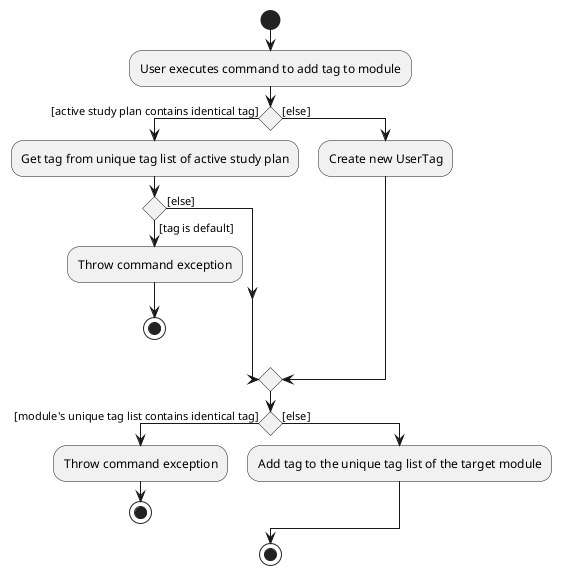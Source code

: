 @startuml
start
:User executes command to add tag to module;

if () then ([active study plan contains identical tag])
    :Get tag from unique tag list of active study plan;
    if () then ([tag is default])
        :Throw command exception;
        stop
    else ([else])
    endif
else ([else])
    :Create new UserTag;
endif

if () then ([module's unique tag list contains identical tag])
    :Throw command exception;
    stop
else ([else])
    :Add tag to the unique tag list of the target module;
endif
stop

@enduml